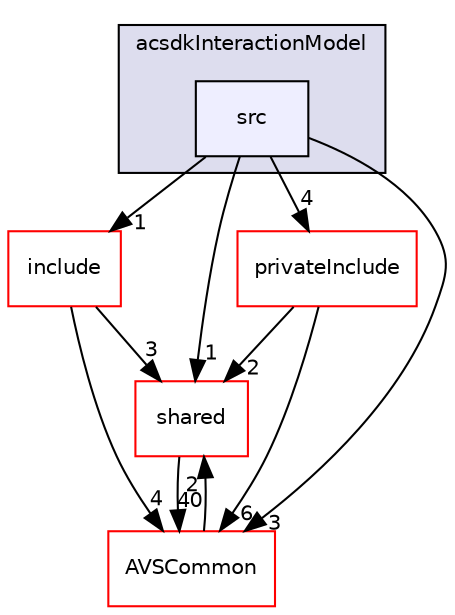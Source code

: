digraph "/workplace/avs-device-sdk/CapabilityAgents/InteractionModel/acsdkInteractionModel/src" {
  compound=true
  node [ fontsize="10", fontname="Helvetica"];
  edge [ labelfontsize="10", labelfontname="Helvetica"];
  subgraph clusterdir_ca435cf5d0d4245f97d7668f020b8422 {
    graph [ bgcolor="#ddddee", pencolor="black", label="acsdkInteractionModel" fontname="Helvetica", fontsize="10", URL="dir_ca435cf5d0d4245f97d7668f020b8422.html"]
  dir_d2577f678d6bab4a97018c6b771a03d4 [shape=box, label="src", style="filled", fillcolor="#eeeeff", pencolor="black", URL="dir_d2577f678d6bab4a97018c6b771a03d4.html"];
  }
  dir_9db2f4d1ddc64068dd42535e7eb1eee5 [shape=box label="include" fillcolor="white" style="filled" color="red" URL="dir_9db2f4d1ddc64068dd42535e7eb1eee5.html"];
  dir_9982052f7ce695d12571567315b2fafa [shape=box label="shared" fillcolor="white" style="filled" color="red" URL="dir_9982052f7ce695d12571567315b2fafa.html"];
  dir_a124f98caf56149f6b3fd5de70f1c771 [shape=box label="privateInclude" fillcolor="white" style="filled" color="red" URL="dir_a124f98caf56149f6b3fd5de70f1c771.html"];
  dir_13e65effb2bde530b17b3d5eefcd0266 [shape=box label="AVSCommon" fillcolor="white" style="filled" color="red" URL="dir_13e65effb2bde530b17b3d5eefcd0266.html"];
  dir_9db2f4d1ddc64068dd42535e7eb1eee5->dir_9982052f7ce695d12571567315b2fafa [headlabel="3", labeldistance=1.5 headhref="dir_000442_000116.html"];
  dir_9db2f4d1ddc64068dd42535e7eb1eee5->dir_13e65effb2bde530b17b3d5eefcd0266 [headlabel="4", labeldistance=1.5 headhref="dir_000442_000017.html"];
  dir_9982052f7ce695d12571567315b2fafa->dir_13e65effb2bde530b17b3d5eefcd0266 [headlabel="40", labeldistance=1.5 headhref="dir_000116_000017.html"];
  dir_a124f98caf56149f6b3fd5de70f1c771->dir_9982052f7ce695d12571567315b2fafa [headlabel="2", labeldistance=1.5 headhref="dir_000444_000116.html"];
  dir_a124f98caf56149f6b3fd5de70f1c771->dir_13e65effb2bde530b17b3d5eefcd0266 [headlabel="6", labeldistance=1.5 headhref="dir_000444_000017.html"];
  dir_13e65effb2bde530b17b3d5eefcd0266->dir_9982052f7ce695d12571567315b2fafa [headlabel="2", labeldistance=1.5 headhref="dir_000017_000116.html"];
  dir_d2577f678d6bab4a97018c6b771a03d4->dir_9db2f4d1ddc64068dd42535e7eb1eee5 [headlabel="1", labeldistance=1.5 headhref="dir_000446_000442.html"];
  dir_d2577f678d6bab4a97018c6b771a03d4->dir_9982052f7ce695d12571567315b2fafa [headlabel="1", labeldistance=1.5 headhref="dir_000446_000116.html"];
  dir_d2577f678d6bab4a97018c6b771a03d4->dir_a124f98caf56149f6b3fd5de70f1c771 [headlabel="4", labeldistance=1.5 headhref="dir_000446_000444.html"];
  dir_d2577f678d6bab4a97018c6b771a03d4->dir_13e65effb2bde530b17b3d5eefcd0266 [headlabel="3", labeldistance=1.5 headhref="dir_000446_000017.html"];
}
